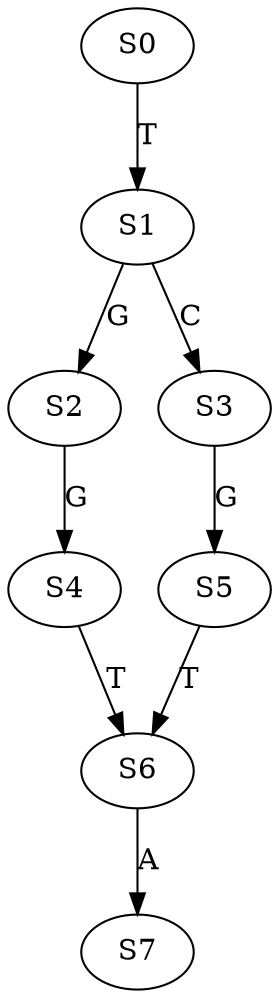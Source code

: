 strict digraph  {
	S0 -> S1 [ label = T ];
	S1 -> S2 [ label = G ];
	S1 -> S3 [ label = C ];
	S2 -> S4 [ label = G ];
	S3 -> S5 [ label = G ];
	S4 -> S6 [ label = T ];
	S5 -> S6 [ label = T ];
	S6 -> S7 [ label = A ];
}
